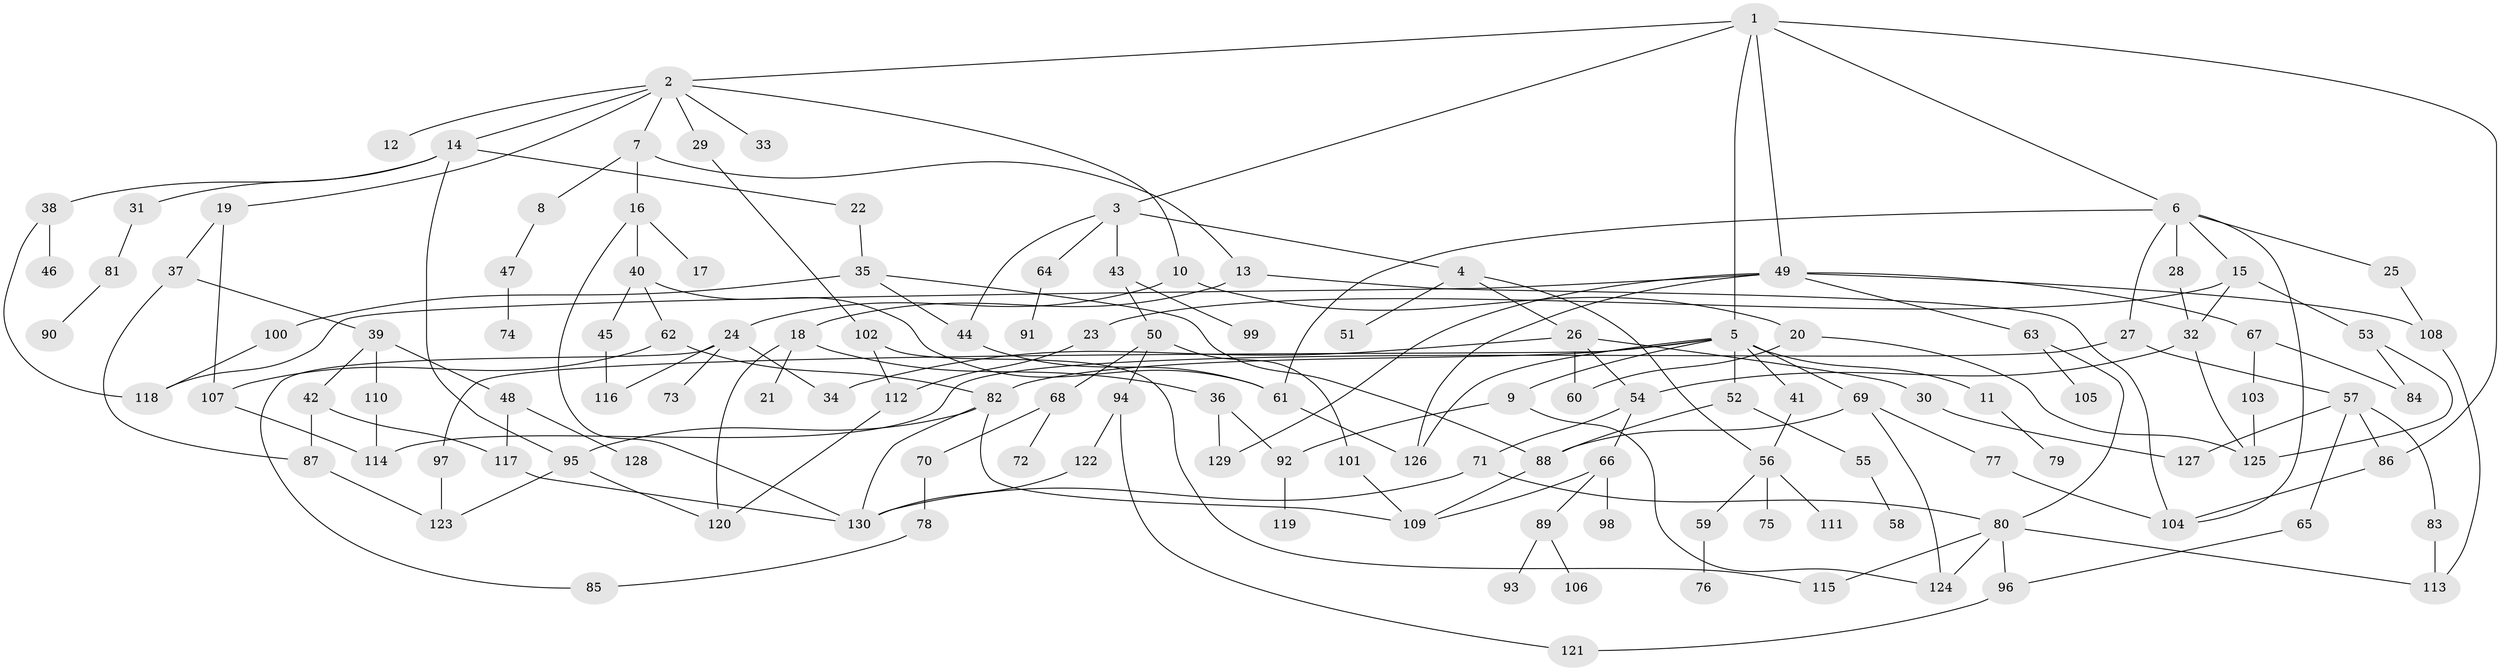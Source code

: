 // coarse degree distribution, {2: 0.2857142857142857, 1: 0.21978021978021978, 5: 0.0989010989010989, 4: 0.10989010989010989, 3: 0.2087912087912088, 10: 0.02197802197802198, 6: 0.01098901098901099, 12: 0.01098901098901099, 9: 0.01098901098901099, 7: 0.01098901098901099, 8: 0.01098901098901099}
// Generated by graph-tools (version 1.1) at 2025/45/03/04/25 21:45:48]
// undirected, 130 vertices, 184 edges
graph export_dot {
graph [start="1"]
  node [color=gray90,style=filled];
  1;
  2;
  3;
  4;
  5;
  6;
  7;
  8;
  9;
  10;
  11;
  12;
  13;
  14;
  15;
  16;
  17;
  18;
  19;
  20;
  21;
  22;
  23;
  24;
  25;
  26;
  27;
  28;
  29;
  30;
  31;
  32;
  33;
  34;
  35;
  36;
  37;
  38;
  39;
  40;
  41;
  42;
  43;
  44;
  45;
  46;
  47;
  48;
  49;
  50;
  51;
  52;
  53;
  54;
  55;
  56;
  57;
  58;
  59;
  60;
  61;
  62;
  63;
  64;
  65;
  66;
  67;
  68;
  69;
  70;
  71;
  72;
  73;
  74;
  75;
  76;
  77;
  78;
  79;
  80;
  81;
  82;
  83;
  84;
  85;
  86;
  87;
  88;
  89;
  90;
  91;
  92;
  93;
  94;
  95;
  96;
  97;
  98;
  99;
  100;
  101;
  102;
  103;
  104;
  105;
  106;
  107;
  108;
  109;
  110;
  111;
  112;
  113;
  114;
  115;
  116;
  117;
  118;
  119;
  120;
  121;
  122;
  123;
  124;
  125;
  126;
  127;
  128;
  129;
  130;
  1 -- 2;
  1 -- 3;
  1 -- 5;
  1 -- 6;
  1 -- 49;
  1 -- 86;
  2 -- 7;
  2 -- 10;
  2 -- 12;
  2 -- 14;
  2 -- 19;
  2 -- 29;
  2 -- 33;
  3 -- 4;
  3 -- 43;
  3 -- 64;
  3 -- 44;
  4 -- 26;
  4 -- 51;
  4 -- 56;
  5 -- 9;
  5 -- 11;
  5 -- 41;
  5 -- 52;
  5 -- 69;
  5 -- 82;
  5 -- 97;
  5 -- 126;
  6 -- 15;
  6 -- 25;
  6 -- 27;
  6 -- 28;
  6 -- 61;
  6 -- 104;
  7 -- 8;
  7 -- 13;
  7 -- 16;
  8 -- 47;
  9 -- 92;
  9 -- 124;
  10 -- 20;
  10 -- 24;
  11 -- 79;
  13 -- 18;
  13 -- 104;
  14 -- 22;
  14 -- 31;
  14 -- 38;
  14 -- 95;
  15 -- 23;
  15 -- 32;
  15 -- 53;
  16 -- 17;
  16 -- 40;
  16 -- 130;
  18 -- 21;
  18 -- 36;
  18 -- 120;
  19 -- 37;
  19 -- 107;
  20 -- 60;
  20 -- 125;
  22 -- 35;
  23 -- 112;
  24 -- 73;
  24 -- 116;
  24 -- 34;
  24 -- 85;
  25 -- 108;
  26 -- 30;
  26 -- 34;
  26 -- 60;
  26 -- 54;
  27 -- 57;
  27 -- 114;
  28 -- 32;
  29 -- 102;
  30 -- 127;
  31 -- 81;
  32 -- 54;
  32 -- 125;
  35 -- 44;
  35 -- 100;
  35 -- 88;
  36 -- 129;
  36 -- 92;
  37 -- 39;
  37 -- 87;
  38 -- 46;
  38 -- 118;
  39 -- 42;
  39 -- 48;
  39 -- 110;
  40 -- 45;
  40 -- 62;
  40 -- 61;
  41 -- 56;
  42 -- 87;
  42 -- 117;
  43 -- 50;
  43 -- 99;
  44 -- 61;
  45 -- 116;
  47 -- 74;
  48 -- 128;
  48 -- 117;
  49 -- 63;
  49 -- 67;
  49 -- 118;
  49 -- 126;
  49 -- 129;
  49 -- 108;
  50 -- 68;
  50 -- 94;
  50 -- 101;
  52 -- 55;
  52 -- 88;
  53 -- 84;
  53 -- 125;
  54 -- 66;
  54 -- 71;
  55 -- 58;
  56 -- 59;
  56 -- 75;
  56 -- 111;
  57 -- 65;
  57 -- 83;
  57 -- 127;
  57 -- 86;
  59 -- 76;
  61 -- 126;
  62 -- 107;
  62 -- 82;
  63 -- 80;
  63 -- 105;
  64 -- 91;
  65 -- 96;
  66 -- 89;
  66 -- 98;
  66 -- 109;
  67 -- 103;
  67 -- 84;
  68 -- 70;
  68 -- 72;
  69 -- 77;
  69 -- 88;
  69 -- 124;
  70 -- 78;
  71 -- 80;
  71 -- 130;
  77 -- 104;
  78 -- 85;
  80 -- 113;
  80 -- 115;
  80 -- 124;
  80 -- 96;
  81 -- 90;
  82 -- 95;
  82 -- 109;
  82 -- 130;
  83 -- 113;
  86 -- 104;
  87 -- 123;
  88 -- 109;
  89 -- 93;
  89 -- 106;
  92 -- 119;
  94 -- 121;
  94 -- 122;
  95 -- 123;
  95 -- 120;
  96 -- 121;
  97 -- 123;
  100 -- 118;
  101 -- 109;
  102 -- 112;
  102 -- 115;
  103 -- 125;
  107 -- 114;
  108 -- 113;
  110 -- 114;
  112 -- 120;
  117 -- 130;
  122 -- 130;
}
